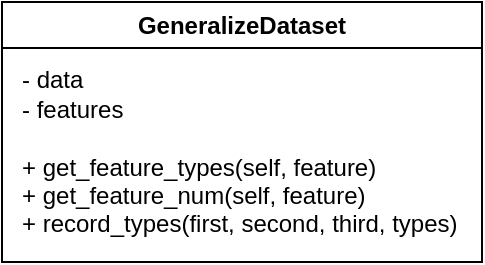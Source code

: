 <mxfile version="19.0.3" type="device"><diagram name="Page-1" id="e7e014a7-5840-1c2e-5031-d8a46d1fe8dd"><mxGraphModel dx="1018" dy="657" grid="1" gridSize="10" guides="1" tooltips="1" connect="1" arrows="1" fold="1" page="1" pageScale="1" pageWidth="1169" pageHeight="826" background="none" math="0" shadow="0"><root><mxCell id="0"/><mxCell id="1" parent="0"/><mxCell id="2" value="GeneralizeDataset" style="swimlane;whiteSpace=wrap" parent="1" vertex="1"><mxGeometry x="90" y="110" width="240" height="130" as="geometry"/></mxCell><mxCell id="EMhW9fFEDD6l9ZczQEFB-41" value="- data&lt;br&gt;- features&lt;br&gt;&lt;br&gt;+ get_feature_types(self, feature)&lt;br&gt;+ get_feature_num(self, feature)&lt;br&gt;+ record_types(first, second, third, types)" style="text;html=1;align=left;verticalAlign=middle;resizable=0;points=[];autosize=1;strokeColor=none;fillColor=none;" parent="2" vertex="1"><mxGeometry x="7.75" y="30" width="230" height="90" as="geometry"/></mxCell></root></mxGraphModel></diagram></mxfile>